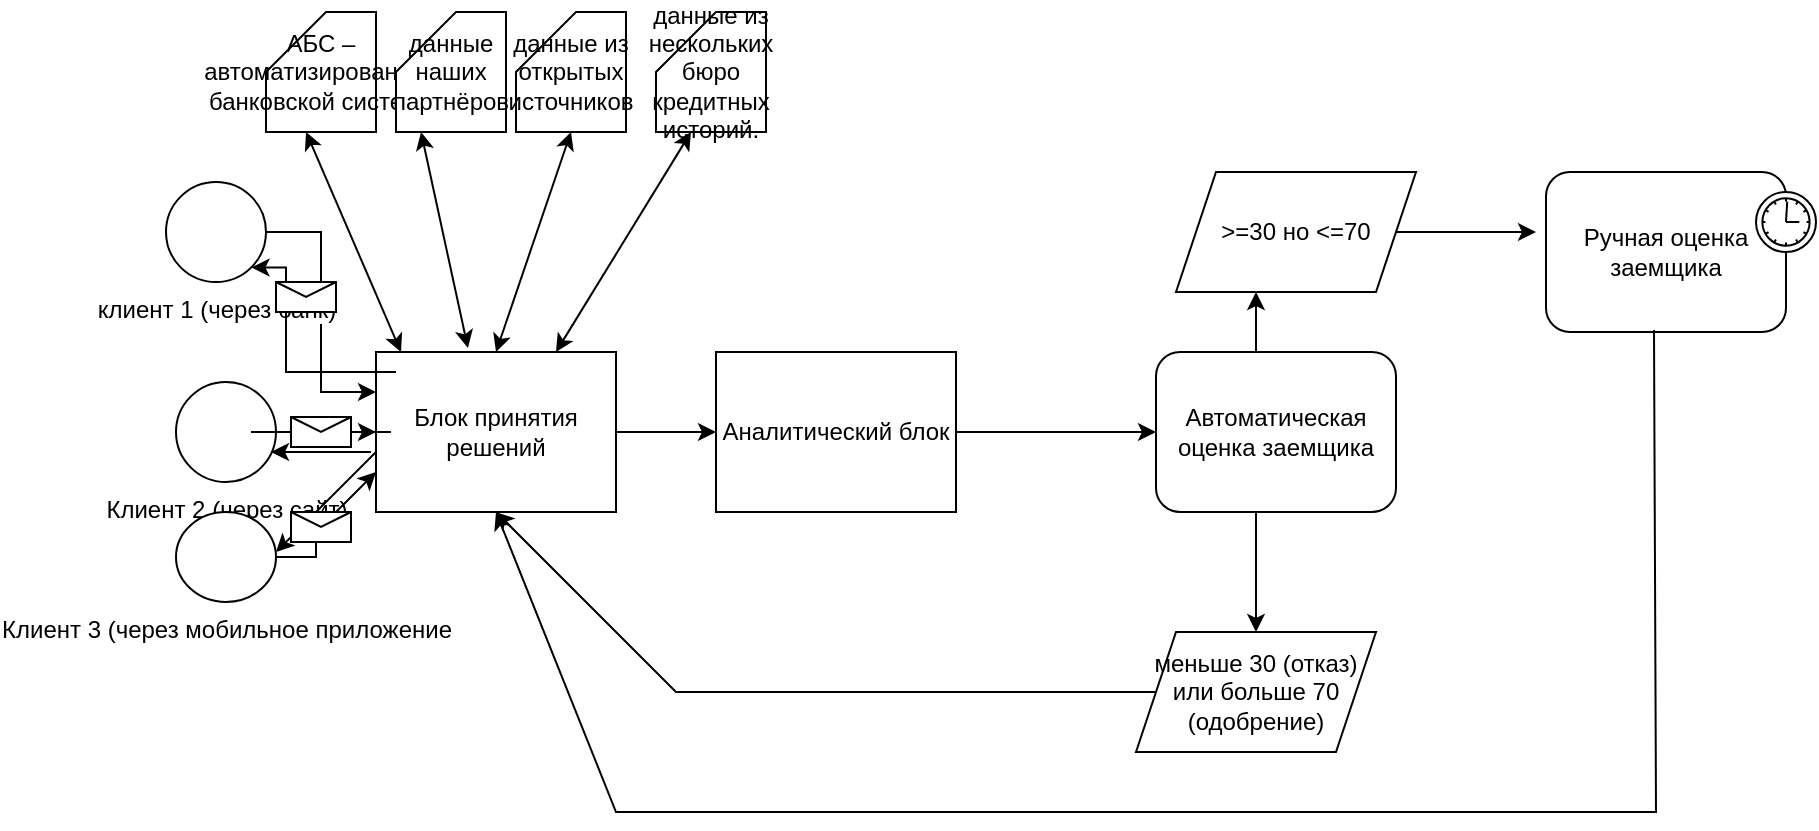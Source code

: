 <mxfile version="20.8.13" type="github">
  <diagram name="Page-1" id="2a216829-ef6e-dabb-86c1-c78162f3ba2b">
    <mxGraphModel dx="810" dy="434" grid="1" gridSize="10" guides="1" tooltips="1" connect="1" arrows="1" fold="1" page="1" pageScale="1" pageWidth="850" pageHeight="1100" background="none" math="0" shadow="0">
      <root>
        <mxCell id="0" />
        <mxCell id="1" parent="0" />
        <mxCell id="7a84cebc1def654-1" value="Клиент 2 (через сайт)" style="shape=mxgraph.bpmn.shape;html=1;verticalLabelPosition=bottom;labelBackgroundColor=#ffffff;verticalAlign=top;perimeter=ellipsePerimeter;outline=standard;symbol=general;" parent="1" vertex="1">
          <mxGeometry x="260" y="265" width="50" height="50" as="geometry" />
        </mxCell>
        <mxCell id="7a84cebc1def654-2" value="Блок принятия решений" style="shape=ext;rounded=1;html=1;whiteSpace=wrap;arcSize=0;" parent="1" vertex="1">
          <mxGeometry x="360" y="250" width="120" height="80" as="geometry" />
        </mxCell>
        <mxCell id="dzqD5lv1shWFlflANnH2-22" style="edgeStyle=none;rounded=0;orthogonalLoop=1;jettySize=auto;html=1;exitX=1;exitY=0.5;exitDx=0;exitDy=0;entryX=0;entryY=0.5;entryDx=0;entryDy=0;" edge="1" parent="1" target="dzqD5lv1shWFlflANnH2-55">
          <mxGeometry relative="1" as="geometry">
            <mxPoint x="650" y="290" as="sourcePoint" />
            <mxPoint x="746" y="287.98" as="targetPoint" />
          </mxGeometry>
        </mxCell>
        <mxCell id="7a84cebc1def654-36" style="edgeStyle=orthogonalEdgeStyle;rounded=0;html=1;jettySize=auto;orthogonalLoop=1;startArrow=none;" parent="1" source="dzqD5lv1shWFlflANnH2-24" target="7a84cebc1def654-2" edge="1">
          <mxGeometry relative="1" as="geometry" />
        </mxCell>
        <mxCell id="7a84cebc1def654-39" style="edgeStyle=orthogonalEdgeStyle;rounded=0;html=1;jettySize=auto;orthogonalLoop=1;" parent="1" source="7a84cebc1def654-2" edge="1">
          <mxGeometry relative="1" as="geometry">
            <mxPoint x="530" y="290" as="targetPoint" />
          </mxGeometry>
        </mxCell>
        <mxCell id="dzqD5lv1shWFlflANnH2-1" value="Клиент 3 (через мобильное приложение" style="shape=mxgraph.bpmn.shape;html=1;verticalLabelPosition=bottom;labelBackgroundColor=#ffffff;verticalAlign=top;perimeter=ellipsePerimeter;outline=standard;symbol=general;" vertex="1" parent="1">
          <mxGeometry x="260" y="330" width="50" height="45" as="geometry" />
        </mxCell>
        <mxCell id="dzqD5lv1shWFlflANnH2-4" style="edgeStyle=orthogonalEdgeStyle;rounded=0;orthogonalLoop=1;jettySize=auto;html=1;entryX=0;entryY=0.25;entryDx=0;entryDy=0;" edge="1" parent="1" source="dzqD5lv1shWFlflANnH2-3" target="7a84cebc1def654-2">
          <mxGeometry relative="1" as="geometry" />
        </mxCell>
        <mxCell id="dzqD5lv1shWFlflANnH2-3" value="клиент 1 (через банк)" style="shape=mxgraph.bpmn.shape;html=1;verticalLabelPosition=bottom;labelBackgroundColor=#ffffff;verticalAlign=top;perimeter=ellipsePerimeter;outline=standard;symbol=general;" vertex="1" parent="1">
          <mxGeometry x="255" y="165" width="50" height="50" as="geometry" />
        </mxCell>
        <mxCell id="dzqD5lv1shWFlflANnH2-6" value="АБС – автоматизированной банковской системе" style="shape=card;whiteSpace=wrap;html=1;" vertex="1" parent="1">
          <mxGeometry x="305" y="80" width="55" height="60" as="geometry" />
        </mxCell>
        <mxCell id="dzqD5lv1shWFlflANnH2-8" value="данные наших партнёров" style="shape=card;whiteSpace=wrap;html=1;" vertex="1" parent="1">
          <mxGeometry x="370" y="80" width="55" height="60" as="geometry" />
        </mxCell>
        <mxCell id="dzqD5lv1shWFlflANnH2-9" value="данные из открытых источников" style="shape=card;whiteSpace=wrap;html=1;" vertex="1" parent="1">
          <mxGeometry x="430" y="80" width="55" height="60" as="geometry" />
        </mxCell>
        <mxCell id="dzqD5lv1shWFlflANnH2-10" value="данные из нескольких бюро кредитных историй." style="shape=card;whiteSpace=wrap;html=1;" vertex="1" parent="1">
          <mxGeometry x="500" y="80" width="55" height="60" as="geometry" />
        </mxCell>
        <mxCell id="dzqD5lv1shWFlflANnH2-17" value="" style="endArrow=classic;startArrow=classic;html=1;rounded=0;entryX=0.364;entryY=1;entryDx=0;entryDy=0;entryPerimeter=0;" edge="1" parent="1" target="dzqD5lv1shWFlflANnH2-6">
          <mxGeometry width="50" height="50" relative="1" as="geometry">
            <mxPoint x="372.5" y="250" as="sourcePoint" />
            <mxPoint x="422.5" y="200" as="targetPoint" />
          </mxGeometry>
        </mxCell>
        <mxCell id="dzqD5lv1shWFlflANnH2-18" value="" style="endArrow=classic;startArrow=classic;html=1;rounded=0;entryX=0.364;entryY=1;entryDx=0;entryDy=0;entryPerimeter=0;exitX=0.383;exitY=-0.025;exitDx=0;exitDy=0;exitPerimeter=0;" edge="1" parent="1" source="7a84cebc1def654-2">
          <mxGeometry width="50" height="50" relative="1" as="geometry">
            <mxPoint x="430" y="250" as="sourcePoint" />
            <mxPoint x="382.52" y="140" as="targetPoint" />
          </mxGeometry>
        </mxCell>
        <mxCell id="dzqD5lv1shWFlflANnH2-19" value="" style="endArrow=classic;startArrow=classic;html=1;rounded=0;entryX=0.5;entryY=1;entryDx=0;entryDy=0;entryPerimeter=0;" edge="1" parent="1" target="dzqD5lv1shWFlflANnH2-9">
          <mxGeometry width="50" height="50" relative="1" as="geometry">
            <mxPoint x="420" y="250" as="sourcePoint" />
            <mxPoint x="392.52" y="150" as="targetPoint" />
          </mxGeometry>
        </mxCell>
        <mxCell id="dzqD5lv1shWFlflANnH2-20" value="" style="endArrow=classic;startArrow=classic;html=1;rounded=0;entryX=0.5;entryY=1;entryDx=0;entryDy=0;entryPerimeter=0;exitX=0.75;exitY=0;exitDx=0;exitDy=0;" edge="1" parent="1" source="7a84cebc1def654-2">
          <mxGeometry width="50" height="50" relative="1" as="geometry">
            <mxPoint x="480" y="250" as="sourcePoint" />
            <mxPoint x="517.5" y="140" as="targetPoint" />
          </mxGeometry>
        </mxCell>
        <mxCell id="dzqD5lv1shWFlflANnH2-31" value="" style="edgeStyle=none;rounded=0;orthogonalLoop=1;jettySize=auto;html=1;" edge="1" parent="1" target="dzqD5lv1shWFlflANnH2-30">
          <mxGeometry relative="1" as="geometry">
            <mxPoint x="800" y="310" as="sourcePoint" />
          </mxGeometry>
        </mxCell>
        <mxCell id="dzqD5lv1shWFlflANnH2-34" style="edgeStyle=none;rounded=0;orthogonalLoop=1;jettySize=auto;html=1;exitX=0.5;exitY=0;exitDx=0;exitDy=0;" edge="1" parent="1">
          <mxGeometry relative="1" as="geometry">
            <mxPoint x="800" y="250" as="sourcePoint" />
            <mxPoint x="800" y="220" as="targetPoint" />
          </mxGeometry>
        </mxCell>
        <mxCell id="dzqD5lv1shWFlflANnH2-25" value="" style="edgeStyle=orthogonalEdgeStyle;rounded=0;html=1;jettySize=auto;orthogonalLoop=1;endArrow=none;" edge="1" parent="1" source="7a84cebc1def654-1" target="dzqD5lv1shWFlflANnH2-24">
          <mxGeometry relative="1" as="geometry">
            <mxPoint x="310" y="290" as="sourcePoint" />
            <mxPoint x="360" y="290" as="targetPoint" />
          </mxGeometry>
        </mxCell>
        <mxCell id="dzqD5lv1shWFlflANnH2-24" value="" style="shape=message;whiteSpace=wrap;html=1;" vertex="1" parent="1">
          <mxGeometry x="317.5" y="282.5" width="30" height="15" as="geometry" />
        </mxCell>
        <mxCell id="dzqD5lv1shWFlflANnH2-27" style="edgeStyle=none;rounded=0;orthogonalLoop=1;jettySize=auto;html=1;exitX=0.5;exitY=0;exitDx=0;exitDy=0;entryX=0.5;entryY=1;entryDx=0;entryDy=0;" edge="1" parent="1" source="dzqD5lv1shWFlflANnH2-26" target="dzqD5lv1shWFlflANnH2-26">
          <mxGeometry relative="1" as="geometry" />
        </mxCell>
        <mxCell id="dzqD5lv1shWFlflANnH2-28" value="" style="edgeStyle=orthogonalEdgeStyle;rounded=0;orthogonalLoop=1;jettySize=auto;html=1;entryX=0;entryY=0.75;entryDx=0;entryDy=0;endArrow=none;" edge="1" parent="1" source="dzqD5lv1shWFlflANnH2-1" target="dzqD5lv1shWFlflANnH2-26">
          <mxGeometry relative="1" as="geometry">
            <mxPoint x="310" y="352.5" as="sourcePoint" />
            <mxPoint x="360" y="310" as="targetPoint" />
          </mxGeometry>
        </mxCell>
        <mxCell id="dzqD5lv1shWFlflANnH2-29" style="edgeStyle=none;rounded=0;orthogonalLoop=1;jettySize=auto;html=1;entryX=0;entryY=0.75;entryDx=0;entryDy=0;" edge="1" parent="1" source="dzqD5lv1shWFlflANnH2-26" target="7a84cebc1def654-2">
          <mxGeometry relative="1" as="geometry" />
        </mxCell>
        <mxCell id="dzqD5lv1shWFlflANnH2-32" style="edgeStyle=none;rounded=0;orthogonalLoop=1;jettySize=auto;html=1;entryX=0.5;entryY=1;entryDx=0;entryDy=0;" edge="1" parent="1" source="dzqD5lv1shWFlflANnH2-30" target="7a84cebc1def654-2">
          <mxGeometry relative="1" as="geometry">
            <mxPoint x="800" y="480" as="targetPoint" />
            <Array as="points">
              <mxPoint x="510" y="420" />
            </Array>
          </mxGeometry>
        </mxCell>
        <mxCell id="dzqD5lv1shWFlflANnH2-30" value="меньше 30 (отказ) или больше 70 (одобрение)" style="shape=parallelogram;perimeter=parallelogramPerimeter;whiteSpace=wrap;html=1;fixedSize=1;" vertex="1" parent="1">
          <mxGeometry x="740" y="390" width="120" height="60" as="geometry" />
        </mxCell>
        <mxCell id="dzqD5lv1shWFlflANnH2-36" style="edgeStyle=none;rounded=0;orthogonalLoop=1;jettySize=auto;html=1;entryX=0;entryY=0.5;entryDx=0;entryDy=0;" edge="1" parent="1" source="dzqD5lv1shWFlflANnH2-33">
          <mxGeometry relative="1" as="geometry">
            <mxPoint x="940" y="190" as="targetPoint" />
          </mxGeometry>
        </mxCell>
        <mxCell id="dzqD5lv1shWFlflANnH2-33" value="&amp;gt;=30 но &amp;lt;=70" style="shape=parallelogram;perimeter=parallelogramPerimeter;whiteSpace=wrap;html=1;fixedSize=1;" vertex="1" parent="1">
          <mxGeometry x="760" y="160" width="120" height="60" as="geometry" />
        </mxCell>
        <mxCell id="dzqD5lv1shWFlflANnH2-46" style="edgeStyle=orthogonalEdgeStyle;rounded=0;orthogonalLoop=1;jettySize=auto;html=1;entryX=0.855;entryY=0.855;entryDx=0;entryDy=0;entryPerimeter=0;" edge="1" parent="1" target="dzqD5lv1shWFlflANnH2-3">
          <mxGeometry relative="1" as="geometry">
            <mxPoint x="360" y="260" as="sourcePoint" />
            <mxPoint x="315" y="200" as="targetPoint" />
            <Array as="points">
              <mxPoint x="370" y="260" />
              <mxPoint x="315" y="260" />
              <mxPoint x="315" y="208" />
            </Array>
          </mxGeometry>
        </mxCell>
        <mxCell id="dzqD5lv1shWFlflANnH2-23" value="" style="shape=message;whiteSpace=wrap;html=1;" vertex="1" parent="1">
          <mxGeometry x="310" y="215" width="30" height="15" as="geometry" />
        </mxCell>
        <mxCell id="dzqD5lv1shWFlflANnH2-51" value="" style="endArrow=classic;html=1;rounded=0;" edge="1" parent="1">
          <mxGeometry width="50" height="50" relative="1" as="geometry">
            <mxPoint x="357.5" y="300" as="sourcePoint" />
            <mxPoint x="307.5" y="300" as="targetPoint" />
          </mxGeometry>
        </mxCell>
        <mxCell id="dzqD5lv1shWFlflANnH2-52" value="" style="endArrow=classic;html=1;rounded=0;" edge="1" parent="1">
          <mxGeometry width="50" height="50" relative="1" as="geometry">
            <mxPoint x="360" y="300" as="sourcePoint" />
            <mxPoint x="310" y="350" as="targetPoint" />
          </mxGeometry>
        </mxCell>
        <mxCell id="dzqD5lv1shWFlflANnH2-26" value="" style="shape=message;whiteSpace=wrap;html=1;" vertex="1" parent="1">
          <mxGeometry x="317.5" y="330" width="30" height="15" as="geometry" />
        </mxCell>
        <mxCell id="dzqD5lv1shWFlflANnH2-53" value="Ручная оценка заемщика" style="html=1;whiteSpace=wrap;rounded=1;" vertex="1" parent="1">
          <mxGeometry x="945" y="160" width="120" height="80" as="geometry" />
        </mxCell>
        <mxCell id="dzqD5lv1shWFlflANnH2-54" value="" style="shape=mxgraph.bpmn.timer_start;perimeter=ellipsePerimeter;html=1;labelPosition=right;labelBackgroundColor=#ffffff;align=left;" vertex="1" parent="dzqD5lv1shWFlflANnH2-53">
          <mxGeometry x="1" width="30" height="30" relative="1" as="geometry">
            <mxPoint x="-15" y="10" as="offset" />
          </mxGeometry>
        </mxCell>
        <mxCell id="dzqD5lv1shWFlflANnH2-55" value="Автоматическая оценка заемщика" style="shape=ext;rounded=1;html=1;whiteSpace=wrap;" vertex="1" parent="1">
          <mxGeometry x="750" y="250" width="120" height="80" as="geometry" />
        </mxCell>
        <mxCell id="dzqD5lv1shWFlflANnH2-57" value="" style="endArrow=classic;html=1;rounded=0;exitX=0.45;exitY=0.988;exitDx=0;exitDy=0;exitPerimeter=0;entryX=0.5;entryY=1;entryDx=0;entryDy=0;" edge="1" parent="1" source="dzqD5lv1shWFlflANnH2-53" target="7a84cebc1def654-2">
          <mxGeometry width="50" height="50" relative="1" as="geometry">
            <mxPoint x="980" y="220" as="sourcePoint" />
            <mxPoint x="400" y="480" as="targetPoint" />
            <Array as="points">
              <mxPoint x="1000" y="480" />
              <mxPoint x="480" y="480" />
            </Array>
          </mxGeometry>
        </mxCell>
        <mxCell id="dzqD5lv1shWFlflANnH2-60" value="Аналитический блок" style="rounded=0;whiteSpace=wrap;html=1;" vertex="1" parent="1">
          <mxGeometry x="530" y="250" width="120" height="80" as="geometry" />
        </mxCell>
      </root>
    </mxGraphModel>
  </diagram>
</mxfile>
